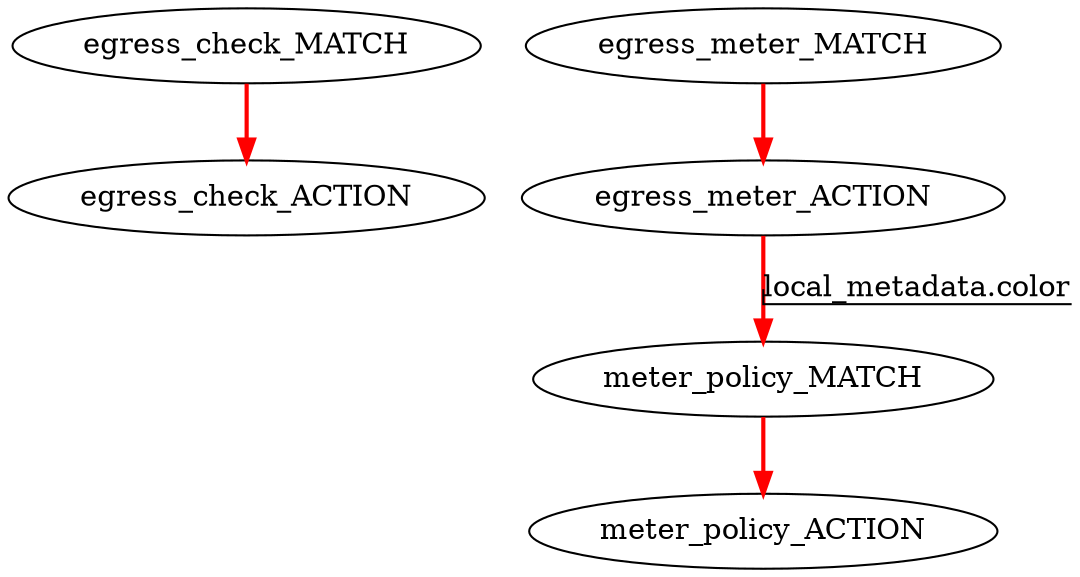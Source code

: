 digraph egress {
egress_check_MATCH -> egress_check_ACTION [color=red style=bold label="" decorate=true];
egress_meter_ACTION -> meter_policy_MATCH [color=red style=bold label="local_metadata.color" decorate=true];
egress_meter_MATCH -> egress_meter_ACTION [color=red style=bold label="" decorate=true];
meter_policy_MATCH -> meter_policy_ACTION [color=red style=bold label="" decorate=true];
}
